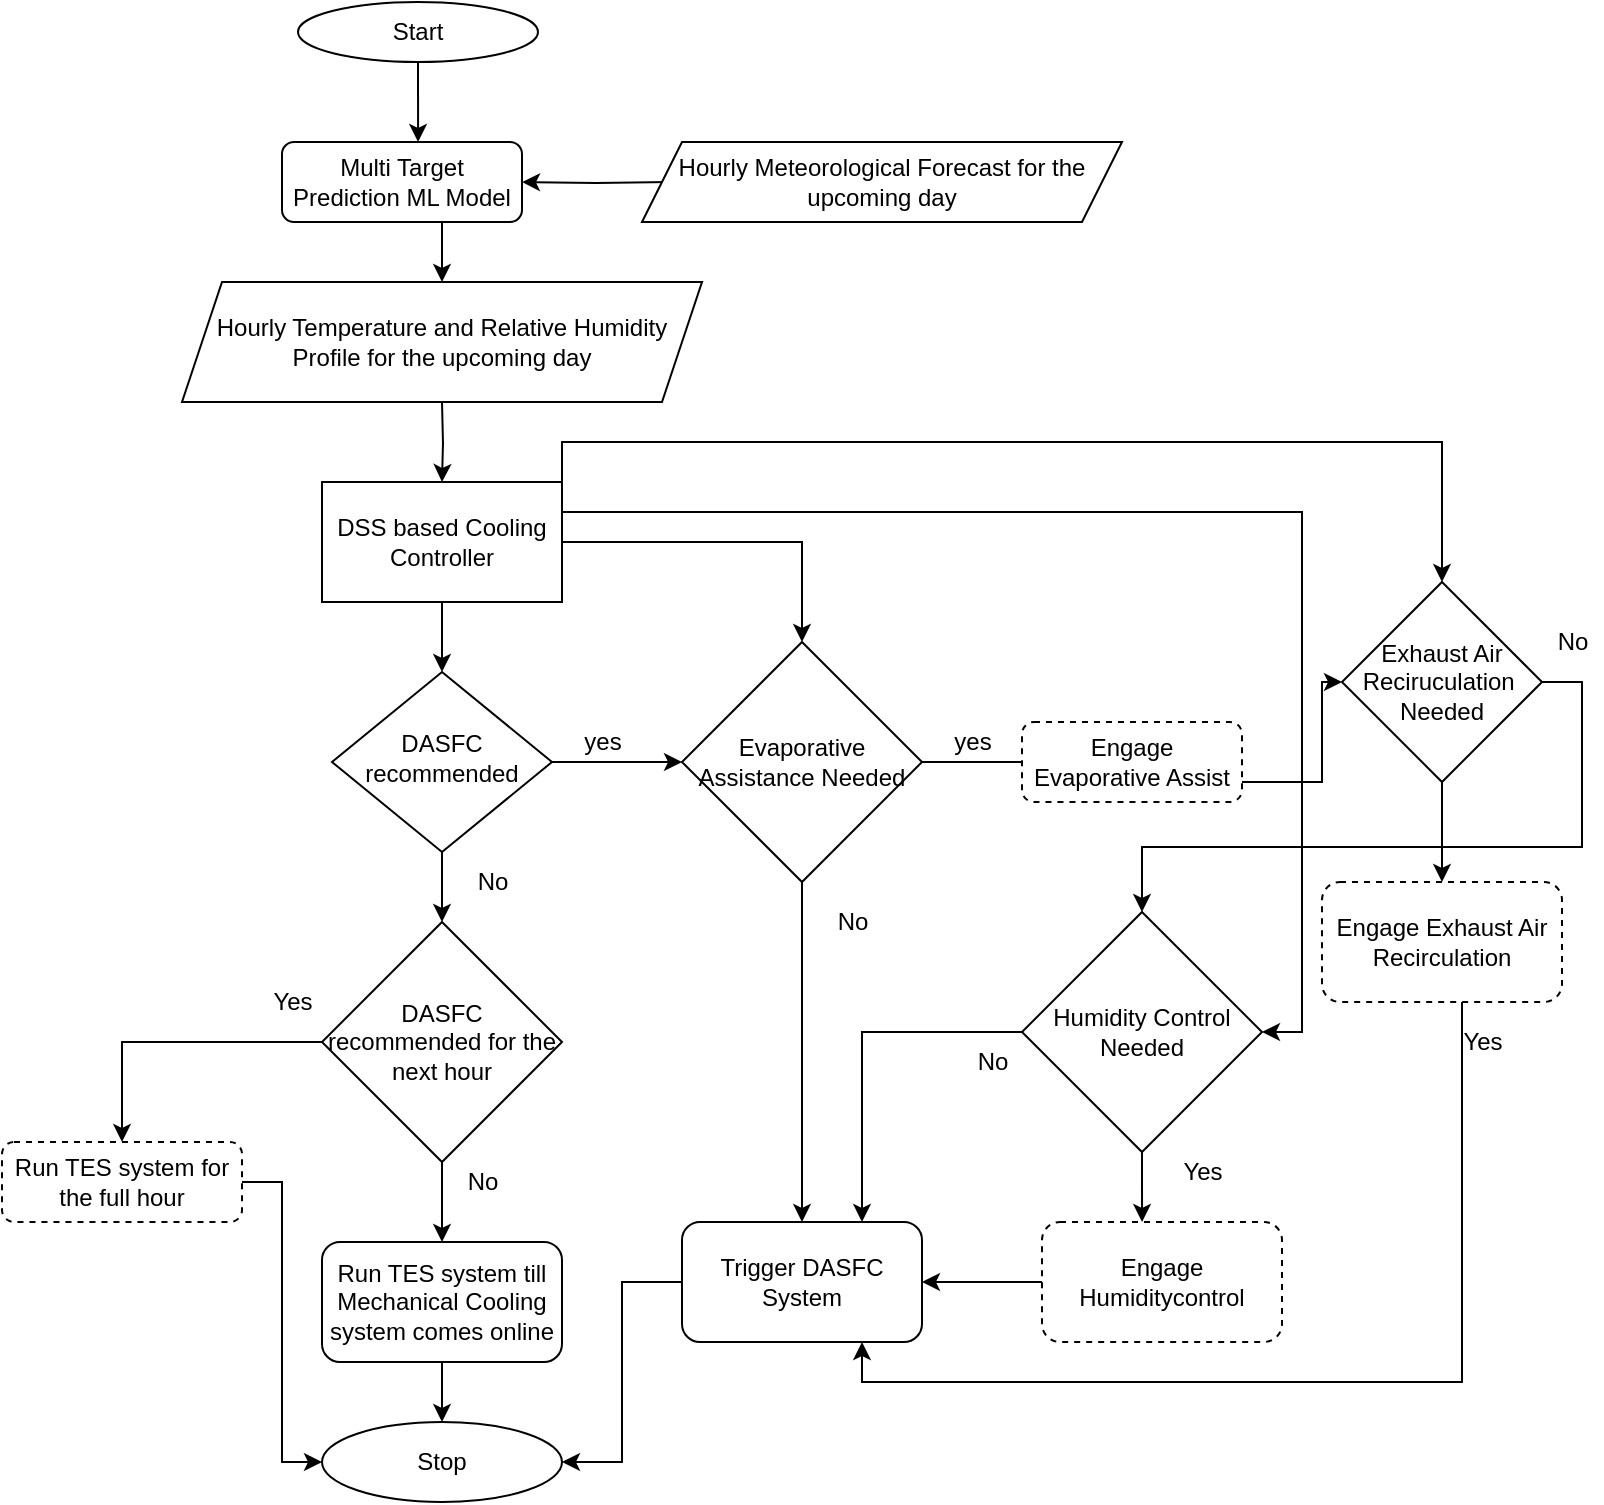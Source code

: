 <mxfile version="14.1.8" type="device"><diagram id="C5RBs43oDa-KdzZeNtuy" name="Page-1"><mxGraphModel dx="1422" dy="794" grid="1" gridSize="10" guides="1" tooltips="1" connect="1" arrows="1" fold="1" page="1" pageScale="1" pageWidth="827" pageHeight="1169" math="0" shadow="0"><root><mxCell id="WIyWlLk6GJQsqaUBKTNV-0"/><mxCell id="WIyWlLk6GJQsqaUBKTNV-1" parent="WIyWlLk6GJQsqaUBKTNV-0"/><mxCell id="kIzAXmOgZB59tbm7gVXS-3" style="edgeStyle=orthogonalEdgeStyle;rounded=0;orthogonalLoop=1;jettySize=auto;html=1;exitX=0.5;exitY=1;exitDx=0;exitDy=0;entryX=0.5;entryY=0;entryDx=0;entryDy=0;" parent="WIyWlLk6GJQsqaUBKTNV-1" source="WIyWlLk6GJQsqaUBKTNV-3" edge="1"><mxGeometry relative="1" as="geometry"><mxPoint x="240" y="150" as="targetPoint"/></mxGeometry></mxCell><mxCell id="WIyWlLk6GJQsqaUBKTNV-3" value="Multi Target Prediction ML Model" style="rounded=1;whiteSpace=wrap;html=1;fontSize=12;glass=0;strokeWidth=1;shadow=0;" parent="WIyWlLk6GJQsqaUBKTNV-1" vertex="1"><mxGeometry x="160" y="80" width="120" height="40" as="geometry"/></mxCell><mxCell id="kIzAXmOgZB59tbm7gVXS-25" style="edgeStyle=orthogonalEdgeStyle;rounded=0;orthogonalLoop=1;jettySize=auto;html=1;exitX=1;exitY=0.5;exitDx=0;exitDy=0;entryX=0;entryY=0.5;entryDx=0;entryDy=0;" parent="WIyWlLk6GJQsqaUBKTNV-1" source="WIyWlLk6GJQsqaUBKTNV-10" target="kIzAXmOgZB59tbm7gVXS-11" edge="1"><mxGeometry relative="1" as="geometry"/></mxCell><mxCell id="kIzAXmOgZB59tbm7gVXS-27" style="edgeStyle=orthogonalEdgeStyle;rounded=0;orthogonalLoop=1;jettySize=auto;html=1;exitX=0.5;exitY=1;exitDx=0;exitDy=0;entryX=0.5;entryY=0;entryDx=0;entryDy=0;" parent="WIyWlLk6GJQsqaUBKTNV-1" source="WIyWlLk6GJQsqaUBKTNV-10" target="kIzAXmOgZB59tbm7gVXS-13" edge="1"><mxGeometry relative="1" as="geometry"><mxPoint x="240" y="480" as="targetPoint"/></mxGeometry></mxCell><mxCell id="WIyWlLk6GJQsqaUBKTNV-10" value="DASFC recommended" style="rhombus;whiteSpace=wrap;html=1;shadow=0;fontFamily=Helvetica;fontSize=12;align=center;strokeWidth=1;spacing=6;spacingTop=-4;" parent="WIyWlLk6GJQsqaUBKTNV-1" vertex="1"><mxGeometry x="185" y="345" width="110" height="90" as="geometry"/></mxCell><mxCell id="kIzAXmOgZB59tbm7gVXS-1" style="edgeStyle=orthogonalEdgeStyle;rounded=0;orthogonalLoop=1;jettySize=auto;html=1;exitX=0;exitY=0.5;exitDx=0;exitDy=0;entryX=1;entryY=0.5;entryDx=0;entryDy=0;" parent="WIyWlLk6GJQsqaUBKTNV-1" target="WIyWlLk6GJQsqaUBKTNV-3" edge="1"><mxGeometry relative="1" as="geometry"><mxPoint x="354" y="100" as="sourcePoint"/></mxGeometry></mxCell><mxCell id="kIzAXmOgZB59tbm7gVXS-4" style="edgeStyle=orthogonalEdgeStyle;rounded=0;orthogonalLoop=1;jettySize=auto;html=1;exitX=0.5;exitY=1;exitDx=0;exitDy=0;entryX=0.5;entryY=0;entryDx=0;entryDy=0;" parent="WIyWlLk6GJQsqaUBKTNV-1" edge="1"><mxGeometry relative="1" as="geometry"><mxPoint x="240" y="210" as="sourcePoint"/><mxPoint x="240" y="250" as="targetPoint"/></mxGeometry></mxCell><mxCell id="kIzAXmOgZB59tbm7gVXS-5" value="&lt;span&gt;Hourly Meteorological Forecast for the upcoming day&lt;/span&gt;" style="shape=parallelogram;perimeter=parallelogramPerimeter;whiteSpace=wrap;html=1;fixedSize=1;" parent="WIyWlLk6GJQsqaUBKTNV-1" vertex="1"><mxGeometry x="340" y="80" width="240" height="40" as="geometry"/></mxCell><mxCell id="kIzAXmOgZB59tbm7gVXS-6" value="&lt;span&gt;Hourly Temperature and Relative Humidity Profile for the upcoming day&lt;/span&gt;" style="shape=parallelogram;perimeter=parallelogramPerimeter;whiteSpace=wrap;html=1;fixedSize=1;" parent="WIyWlLk6GJQsqaUBKTNV-1" vertex="1"><mxGeometry x="110" y="150" width="260" height="60" as="geometry"/></mxCell><mxCell id="kIzAXmOgZB59tbm7gVXS-8" style="edgeStyle=orthogonalEdgeStyle;rounded=0;orthogonalLoop=1;jettySize=auto;html=1;entryX=0.567;entryY=0;entryDx=0;entryDy=0;entryPerimeter=0;" parent="WIyWlLk6GJQsqaUBKTNV-1" source="kIzAXmOgZB59tbm7gVXS-7" target="WIyWlLk6GJQsqaUBKTNV-3" edge="1"><mxGeometry relative="1" as="geometry"/></mxCell><mxCell id="kIzAXmOgZB59tbm7gVXS-7" value="Start" style="ellipse;whiteSpace=wrap;html=1;" parent="WIyWlLk6GJQsqaUBKTNV-1" vertex="1"><mxGeometry x="168" y="10" width="120" height="30" as="geometry"/></mxCell><mxCell id="kIzAXmOgZB59tbm7gVXS-17" style="edgeStyle=orthogonalEdgeStyle;rounded=0;orthogonalLoop=1;jettySize=auto;html=1;exitX=0.5;exitY=1;exitDx=0;exitDy=0;entryX=0.5;entryY=0;entryDx=0;entryDy=0;" parent="WIyWlLk6GJQsqaUBKTNV-1" source="kIzAXmOgZB59tbm7gVXS-9" target="WIyWlLk6GJQsqaUBKTNV-10" edge="1"><mxGeometry relative="1" as="geometry"/></mxCell><mxCell id="kIzAXmOgZB59tbm7gVXS-23" style="edgeStyle=orthogonalEdgeStyle;rounded=0;orthogonalLoop=1;jettySize=auto;html=1;exitX=1;exitY=0.5;exitDx=0;exitDy=0;entryX=0.5;entryY=0;entryDx=0;entryDy=0;" parent="WIyWlLk6GJQsqaUBKTNV-1" source="kIzAXmOgZB59tbm7gVXS-9" target="kIzAXmOgZB59tbm7gVXS-11" edge="1"><mxGeometry relative="1" as="geometry"/></mxCell><mxCell id="kIzAXmOgZB59tbm7gVXS-58" style="edgeStyle=orthogonalEdgeStyle;rounded=0;orthogonalLoop=1;jettySize=auto;html=1;exitX=1;exitY=0.25;exitDx=0;exitDy=0;entryX=1;entryY=0.5;entryDx=0;entryDy=0;" parent="WIyWlLk6GJQsqaUBKTNV-1" source="kIzAXmOgZB59tbm7gVXS-9" target="kIzAXmOgZB59tbm7gVXS-33" edge="1"><mxGeometry relative="1" as="geometry"/></mxCell><mxCell id="eMYqicPeuonUgzK1wmcR-1" style="edgeStyle=orthogonalEdgeStyle;rounded=0;orthogonalLoop=1;jettySize=auto;html=1;exitX=1;exitY=0;exitDx=0;exitDy=0;entryX=0.5;entryY=0;entryDx=0;entryDy=0;" edge="1" parent="WIyWlLk6GJQsqaUBKTNV-1" source="kIzAXmOgZB59tbm7gVXS-9" target="eMYqicPeuonUgzK1wmcR-0"><mxGeometry relative="1" as="geometry"/></mxCell><mxCell id="kIzAXmOgZB59tbm7gVXS-9" value="DSS based Cooling Controller" style="rounded=0;whiteSpace=wrap;html=1;" parent="WIyWlLk6GJQsqaUBKTNV-1" vertex="1"><mxGeometry x="180" y="250" width="120" height="60" as="geometry"/></mxCell><mxCell id="kIzAXmOgZB59tbm7gVXS-32" style="edgeStyle=orthogonalEdgeStyle;rounded=0;orthogonalLoop=1;jettySize=auto;html=1;exitX=1;exitY=0.5;exitDx=0;exitDy=0;entryX=0;entryY=0.5;entryDx=0;entryDy=0;" parent="WIyWlLk6GJQsqaUBKTNV-1" source="kIzAXmOgZB59tbm7gVXS-11" edge="1"><mxGeometry relative="1" as="geometry"><mxPoint x="580" y="390" as="targetPoint"/></mxGeometry></mxCell><mxCell id="kIzAXmOgZB59tbm7gVXS-35" style="edgeStyle=orthogonalEdgeStyle;rounded=0;orthogonalLoop=1;jettySize=auto;html=1;exitX=0.5;exitY=1;exitDx=0;exitDy=0;" parent="WIyWlLk6GJQsqaUBKTNV-1" source="kIzAXmOgZB59tbm7gVXS-11" target="kIzAXmOgZB59tbm7gVXS-21" edge="1"><mxGeometry relative="1" as="geometry"/></mxCell><mxCell id="kIzAXmOgZB59tbm7gVXS-11" value="Evaporative Assistance Needed" style="rhombus;whiteSpace=wrap;html=1;" parent="WIyWlLk6GJQsqaUBKTNV-1" vertex="1"><mxGeometry x="360" y="330" width="120" height="120" as="geometry"/></mxCell><mxCell id="kIzAXmOgZB59tbm7gVXS-29" style="edgeStyle=orthogonalEdgeStyle;rounded=0;orthogonalLoop=1;jettySize=auto;html=1;exitX=0.5;exitY=1;exitDx=0;exitDy=0;" parent="WIyWlLk6GJQsqaUBKTNV-1" source="kIzAXmOgZB59tbm7gVXS-13" target="kIzAXmOgZB59tbm7gVXS-14" edge="1"><mxGeometry relative="1" as="geometry"/></mxCell><mxCell id="kIzAXmOgZB59tbm7gVXS-62" style="edgeStyle=orthogonalEdgeStyle;rounded=0;orthogonalLoop=1;jettySize=auto;html=1;entryX=0.5;entryY=0;entryDx=0;entryDy=0;" parent="WIyWlLk6GJQsqaUBKTNV-1" source="kIzAXmOgZB59tbm7gVXS-13" target="kIzAXmOgZB59tbm7gVXS-43" edge="1"><mxGeometry relative="1" as="geometry"/></mxCell><mxCell id="kIzAXmOgZB59tbm7gVXS-13" value="DASFC recommended for the next hour" style="rhombus;whiteSpace=wrap;html=1;" parent="WIyWlLk6GJQsqaUBKTNV-1" vertex="1"><mxGeometry x="180" y="470" width="120" height="120" as="geometry"/></mxCell><mxCell id="kIzAXmOgZB59tbm7gVXS-44" style="edgeStyle=orthogonalEdgeStyle;rounded=0;orthogonalLoop=1;jettySize=auto;html=1;" parent="WIyWlLk6GJQsqaUBKTNV-1" source="kIzAXmOgZB59tbm7gVXS-14" target="kIzAXmOgZB59tbm7gVXS-45" edge="1"><mxGeometry relative="1" as="geometry"><mxPoint x="240" y="830" as="targetPoint"/></mxGeometry></mxCell><mxCell id="kIzAXmOgZB59tbm7gVXS-14" value="Run TES system till Mechanical Cooling system comes online" style="rounded=1;whiteSpace=wrap;html=1;" parent="WIyWlLk6GJQsqaUBKTNV-1" vertex="1"><mxGeometry x="180" y="630" width="120" height="60" as="geometry"/></mxCell><mxCell id="eMYqicPeuonUgzK1wmcR-11" style="edgeStyle=orthogonalEdgeStyle;rounded=0;orthogonalLoop=1;jettySize=auto;html=1;entryX=0;entryY=0.5;entryDx=0;entryDy=0;" edge="1" parent="WIyWlLk6GJQsqaUBKTNV-1" source="kIzAXmOgZB59tbm7gVXS-16" target="eMYqicPeuonUgzK1wmcR-0"><mxGeometry relative="1" as="geometry"><Array as="points"><mxPoint x="680" y="400"/><mxPoint x="680" y="350"/></Array></mxGeometry></mxCell><mxCell id="kIzAXmOgZB59tbm7gVXS-16" value="Engage Evaporative Assist" style="rounded=1;whiteSpace=wrap;html=1;dashed=1;" parent="WIyWlLk6GJQsqaUBKTNV-1" vertex="1"><mxGeometry x="530" y="370" width="110" height="40" as="geometry"/></mxCell><mxCell id="kIzAXmOgZB59tbm7gVXS-36" style="edgeStyle=orthogonalEdgeStyle;rounded=0;orthogonalLoop=1;jettySize=auto;html=1;entryX=1;entryY=0.5;entryDx=0;entryDy=0;" parent="WIyWlLk6GJQsqaUBKTNV-1" source="kIzAXmOgZB59tbm7gVXS-18" target="kIzAXmOgZB59tbm7gVXS-21" edge="1"><mxGeometry relative="1" as="geometry"/></mxCell><mxCell id="kIzAXmOgZB59tbm7gVXS-18" value="Engage Humiditycontrol" style="rounded=1;whiteSpace=wrap;html=1;dashed=1;" parent="WIyWlLk6GJQsqaUBKTNV-1" vertex="1"><mxGeometry x="540" y="620" width="120" height="60" as="geometry"/></mxCell><mxCell id="kIzAXmOgZB59tbm7gVXS-59" style="edgeStyle=orthogonalEdgeStyle;rounded=0;orthogonalLoop=1;jettySize=auto;html=1;entryX=1;entryY=0.5;entryDx=0;entryDy=0;" parent="WIyWlLk6GJQsqaUBKTNV-1" source="kIzAXmOgZB59tbm7gVXS-21" target="kIzAXmOgZB59tbm7gVXS-45" edge="1"><mxGeometry relative="1" as="geometry"/></mxCell><mxCell id="kIzAXmOgZB59tbm7gVXS-21" value="Trigger DASFC System" style="rounded=1;whiteSpace=wrap;html=1;" parent="WIyWlLk6GJQsqaUBKTNV-1" vertex="1"><mxGeometry x="360" y="620" width="120" height="60" as="geometry"/></mxCell><mxCell id="kIzAXmOgZB59tbm7gVXS-37" style="edgeStyle=orthogonalEdgeStyle;rounded=0;orthogonalLoop=1;jettySize=auto;html=1;entryX=0.417;entryY=0;entryDx=0;entryDy=0;entryPerimeter=0;" parent="WIyWlLk6GJQsqaUBKTNV-1" source="kIzAXmOgZB59tbm7gVXS-33" target="kIzAXmOgZB59tbm7gVXS-18" edge="1"><mxGeometry relative="1" as="geometry"/></mxCell><mxCell id="kIzAXmOgZB59tbm7gVXS-38" style="edgeStyle=orthogonalEdgeStyle;rounded=0;orthogonalLoop=1;jettySize=auto;html=1;exitX=0;exitY=0.5;exitDx=0;exitDy=0;entryX=0.75;entryY=0;entryDx=0;entryDy=0;" parent="WIyWlLk6GJQsqaUBKTNV-1" source="kIzAXmOgZB59tbm7gVXS-33" target="kIzAXmOgZB59tbm7gVXS-21" edge="1"><mxGeometry relative="1" as="geometry"/></mxCell><mxCell id="kIzAXmOgZB59tbm7gVXS-33" value="Humidity Control Needed" style="rhombus;whiteSpace=wrap;html=1;" parent="WIyWlLk6GJQsqaUBKTNV-1" vertex="1"><mxGeometry x="530" y="465" width="120" height="120" as="geometry"/></mxCell><mxCell id="kIzAXmOgZB59tbm7gVXS-39" value="yes" style="text;html=1;align=center;verticalAlign=middle;resizable=0;points=[];autosize=1;" parent="WIyWlLk6GJQsqaUBKTNV-1" vertex="1"><mxGeometry x="305" y="370" width="30" height="20" as="geometry"/></mxCell><mxCell id="kIzAXmOgZB59tbm7gVXS-40" value="No" style="text;html=1;align=center;verticalAlign=middle;resizable=0;points=[];autosize=1;" parent="WIyWlLk6GJQsqaUBKTNV-1" vertex="1"><mxGeometry x="250" y="440" width="30" height="20" as="geometry"/></mxCell><mxCell id="kIzAXmOgZB59tbm7gVXS-63" style="edgeStyle=orthogonalEdgeStyle;rounded=0;orthogonalLoop=1;jettySize=auto;html=1;entryX=0;entryY=0.5;entryDx=0;entryDy=0;" parent="WIyWlLk6GJQsqaUBKTNV-1" source="kIzAXmOgZB59tbm7gVXS-43" target="kIzAXmOgZB59tbm7gVXS-45" edge="1"><mxGeometry relative="1" as="geometry"/></mxCell><mxCell id="kIzAXmOgZB59tbm7gVXS-43" value="Run TES system for the full hour" style="rounded=1;whiteSpace=wrap;html=1;fontSize=12;glass=0;strokeWidth=1;shadow=0;dashed=1;" parent="WIyWlLk6GJQsqaUBKTNV-1" vertex="1"><mxGeometry x="20" y="580" width="120" height="40" as="geometry"/></mxCell><mxCell id="kIzAXmOgZB59tbm7gVXS-45" value="Stop" style="ellipse;whiteSpace=wrap;html=1;" parent="WIyWlLk6GJQsqaUBKTNV-1" vertex="1"><mxGeometry x="180" y="720" width="120" height="40" as="geometry"/></mxCell><mxCell id="kIzAXmOgZB59tbm7gVXS-51" value="yes" style="text;html=1;align=center;verticalAlign=middle;resizable=0;points=[];autosize=1;" parent="WIyWlLk6GJQsqaUBKTNV-1" vertex="1"><mxGeometry x="490" y="370" width="30" height="20" as="geometry"/></mxCell><mxCell id="kIzAXmOgZB59tbm7gVXS-52" value="No" style="text;html=1;align=center;verticalAlign=middle;resizable=0;points=[];autosize=1;" parent="WIyWlLk6GJQsqaUBKTNV-1" vertex="1"><mxGeometry x="430" y="460" width="30" height="20" as="geometry"/></mxCell><mxCell id="kIzAXmOgZB59tbm7gVXS-53" value="Yes" style="text;html=1;align=center;verticalAlign=middle;resizable=0;points=[];autosize=1;" parent="WIyWlLk6GJQsqaUBKTNV-1" vertex="1"><mxGeometry x="145" y="500" width="40" height="20" as="geometry"/></mxCell><mxCell id="kIzAXmOgZB59tbm7gVXS-54" value="No" style="text;html=1;align=center;verticalAlign=middle;resizable=0;points=[];autosize=1;" parent="WIyWlLk6GJQsqaUBKTNV-1" vertex="1"><mxGeometry x="245" y="590" width="30" height="20" as="geometry"/></mxCell><mxCell id="kIzAXmOgZB59tbm7gVXS-55" value="No" style="text;html=1;align=center;verticalAlign=middle;resizable=0;points=[];autosize=1;" parent="WIyWlLk6GJQsqaUBKTNV-1" vertex="1"><mxGeometry x="500" y="530" width="30" height="20" as="geometry"/></mxCell><mxCell id="kIzAXmOgZB59tbm7gVXS-56" value="Yes" style="text;html=1;align=center;verticalAlign=middle;resizable=0;points=[];autosize=1;" parent="WIyWlLk6GJQsqaUBKTNV-1" vertex="1"><mxGeometry x="600" y="585" width="40" height="20" as="geometry"/></mxCell><mxCell id="eMYqicPeuonUgzK1wmcR-4" style="edgeStyle=orthogonalEdgeStyle;rounded=0;orthogonalLoop=1;jettySize=auto;html=1;" edge="1" parent="WIyWlLk6GJQsqaUBKTNV-1" source="eMYqicPeuonUgzK1wmcR-0" target="eMYqicPeuonUgzK1wmcR-3"><mxGeometry relative="1" as="geometry"/></mxCell><mxCell id="eMYqicPeuonUgzK1wmcR-13" style="edgeStyle=orthogonalEdgeStyle;rounded=0;orthogonalLoop=1;jettySize=auto;html=1;exitX=1;exitY=0.5;exitDx=0;exitDy=0;" edge="1" parent="WIyWlLk6GJQsqaUBKTNV-1" source="eMYqicPeuonUgzK1wmcR-0" target="kIzAXmOgZB59tbm7gVXS-33"><mxGeometry relative="1" as="geometry"/></mxCell><mxCell id="eMYqicPeuonUgzK1wmcR-0" value="Exhaust Air Reciruculation&amp;nbsp; Needed" style="rhombus;whiteSpace=wrap;html=1;" vertex="1" parent="WIyWlLk6GJQsqaUBKTNV-1"><mxGeometry x="690" y="300" width="100" height="100" as="geometry"/></mxCell><mxCell id="eMYqicPeuonUgzK1wmcR-5" style="edgeStyle=orthogonalEdgeStyle;rounded=0;orthogonalLoop=1;jettySize=auto;html=1;entryX=0.75;entryY=1;entryDx=0;entryDy=0;" edge="1" parent="WIyWlLk6GJQsqaUBKTNV-1" source="eMYqicPeuonUgzK1wmcR-3" target="kIzAXmOgZB59tbm7gVXS-21"><mxGeometry relative="1" as="geometry"><Array as="points"><mxPoint x="750" y="700"/><mxPoint x="450" y="700"/></Array></mxGeometry></mxCell><mxCell id="eMYqicPeuonUgzK1wmcR-3" value="Engage Exhaust Air Recirculation" style="rounded=1;whiteSpace=wrap;html=1;dashed=1;" vertex="1" parent="WIyWlLk6GJQsqaUBKTNV-1"><mxGeometry x="680" y="450" width="120" height="60" as="geometry"/></mxCell><mxCell id="eMYqicPeuonUgzK1wmcR-9" value="No" style="text;html=1;align=center;verticalAlign=middle;resizable=0;points=[];autosize=1;" vertex="1" parent="WIyWlLk6GJQsqaUBKTNV-1"><mxGeometry x="790" y="320" width="30" height="20" as="geometry"/></mxCell><mxCell id="eMYqicPeuonUgzK1wmcR-10" value="Yes" style="text;html=1;align=center;verticalAlign=middle;resizable=0;points=[];autosize=1;" vertex="1" parent="WIyWlLk6GJQsqaUBKTNV-1"><mxGeometry x="740" y="520" width="40" height="20" as="geometry"/></mxCell></root></mxGraphModel></diagram></mxfile>